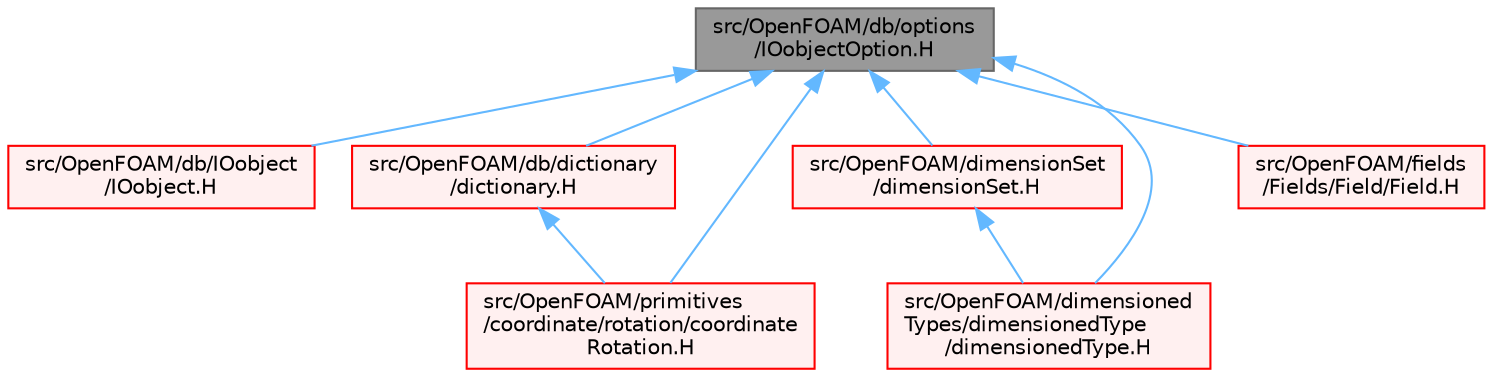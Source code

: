 digraph "src/OpenFOAM/db/options/IOobjectOption.H"
{
 // LATEX_PDF_SIZE
  bgcolor="transparent";
  edge [fontname=Helvetica,fontsize=10,labelfontname=Helvetica,labelfontsize=10];
  node [fontname=Helvetica,fontsize=10,shape=box,height=0.2,width=0.4];
  Node1 [id="Node000001",label="src/OpenFOAM/db/options\l/IOobjectOption.H",height=0.2,width=0.4,color="gray40", fillcolor="grey60", style="filled", fontcolor="black",tooltip=" "];
  Node1 -> Node2 [id="edge1_Node000001_Node000002",dir="back",color="steelblue1",style="solid",tooltip=" "];
  Node2 [id="Node000002",label="src/OpenFOAM/db/IOobject\l/IOobject.H",height=0.2,width=0.4,color="red", fillcolor="#FFF0F0", style="filled",URL="$IOobject_8H.html",tooltip=" "];
  Node1 -> Node5778 [id="edge2_Node000001_Node005778",dir="back",color="steelblue1",style="solid",tooltip=" "];
  Node5778 [id="Node005778",label="src/OpenFOAM/db/dictionary\l/dictionary.H",height=0.2,width=0.4,color="red", fillcolor="#FFF0F0", style="filled",URL="$dictionary_8H.html",tooltip=" "];
  Node5778 -> Node5923 [id="edge3_Node005778_Node005923",dir="back",color="steelblue1",style="solid",tooltip=" "];
  Node5923 [id="Node005923",label="src/OpenFOAM/primitives\l/coordinate/rotation/coordinate\lRotation.H",height=0.2,width=0.4,color="red", fillcolor="#FFF0F0", style="filled",URL="$coordinateRotation_8H.html",tooltip=" "];
  Node1 -> Node6490 [id="edge4_Node000001_Node006490",dir="back",color="steelblue1",style="solid",tooltip=" "];
  Node6490 [id="Node006490",label="src/OpenFOAM/dimensionSet\l/dimensionSet.H",height=0.2,width=0.4,color="red", fillcolor="#FFF0F0", style="filled",URL="$dimensionSet_8H.html",tooltip=" "];
  Node6490 -> Node6493 [id="edge5_Node006490_Node006493",dir="back",color="steelblue1",style="solid",tooltip=" "];
  Node6493 [id="Node006493",label="src/OpenFOAM/dimensioned\lTypes/dimensionedType\l/dimensionedType.H",height=0.2,width=0.4,color="red", fillcolor="#FFF0F0", style="filled",URL="$dimensionedType_8H.html",tooltip=" "];
  Node1 -> Node6493 [id="edge6_Node000001_Node006493",dir="back",color="steelblue1",style="solid",tooltip=" "];
  Node1 -> Node6565 [id="edge7_Node000001_Node006565",dir="back",color="steelblue1",style="solid",tooltip=" "];
  Node6565 [id="Node006565",label="src/OpenFOAM/fields\l/Fields/Field/Field.H",height=0.2,width=0.4,color="red", fillcolor="#FFF0F0", style="filled",URL="$Field_8H.html",tooltip=" "];
  Node1 -> Node5923 [id="edge8_Node000001_Node005923",dir="back",color="steelblue1",style="solid",tooltip=" "];
}
